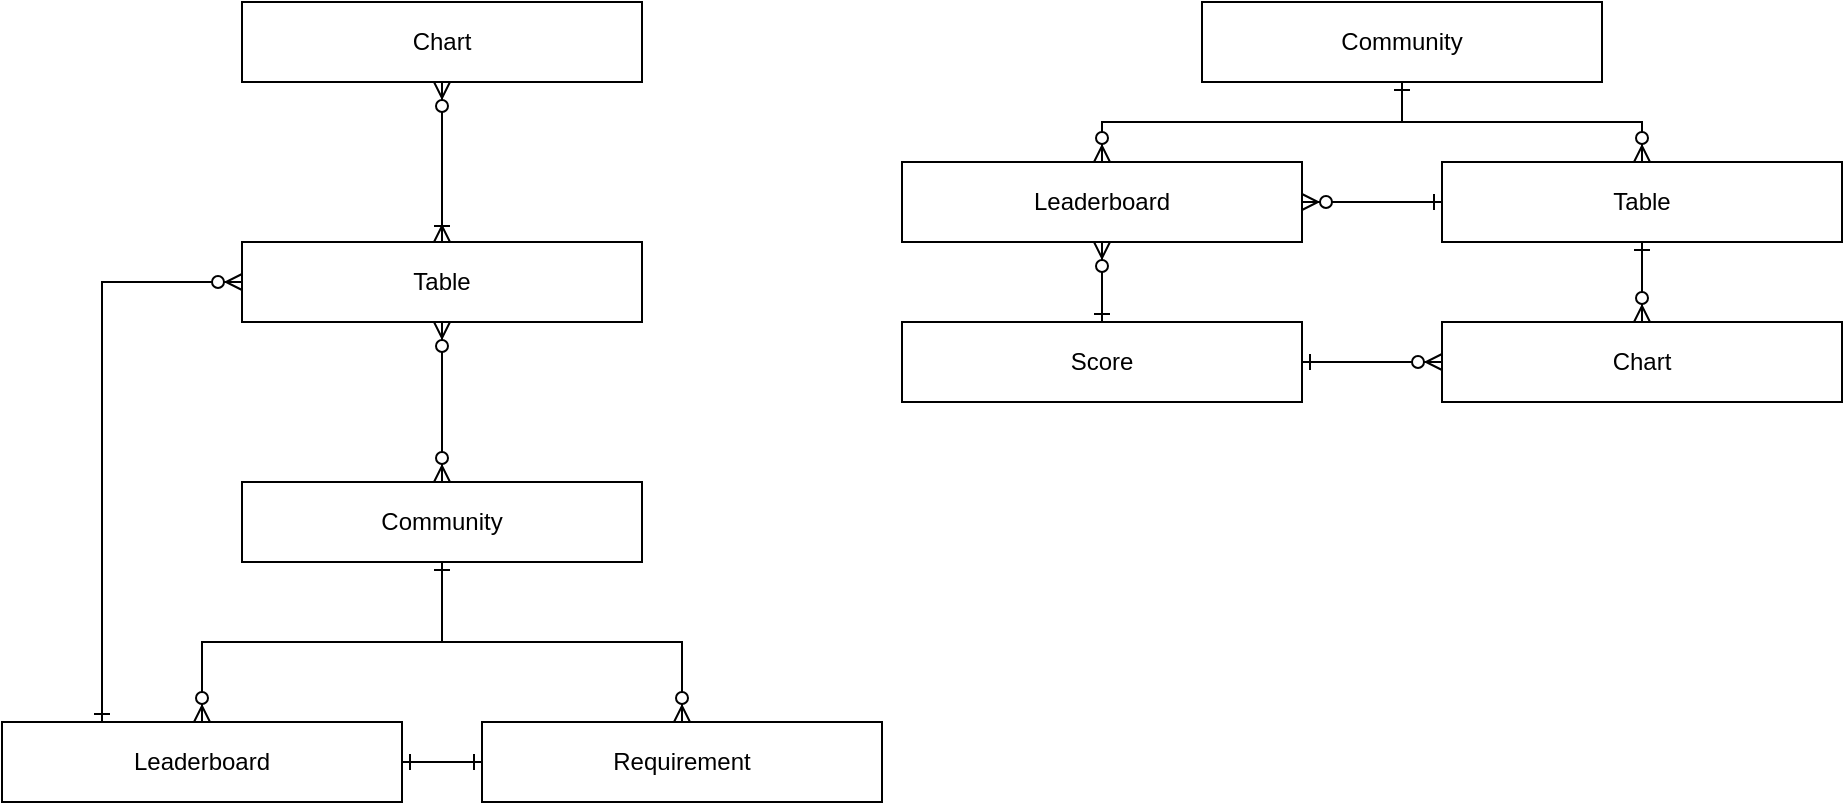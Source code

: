 <mxfile version="14.4.3" type="device"><diagram id="R2lEEEUBdFMjLlhIrx00" name="Page-1"><mxGraphModel dx="981" dy="567" grid="1" gridSize="10" guides="1" tooltips="1" connect="1" arrows="1" fold="1" page="1" pageScale="1" pageWidth="850" pageHeight="1100" math="0" shadow="0" extFonts="Permanent Marker^https://fonts.googleapis.com/css?family=Permanent+Marker"><root><mxCell id="0"/><mxCell id="1" parent="0"/><mxCell id="r45djZmYxYfOuNRa70w1-5" style="edgeStyle=orthogonalEdgeStyle;rounded=0;orthogonalLoop=1;jettySize=auto;html=1;entryX=0.5;entryY=0;entryDx=0;entryDy=0;endArrow=ERoneToMany;endFill=0;startArrow=ERzeroToMany;startFill=1;" edge="1" parent="1" source="r45djZmYxYfOuNRa70w1-1" target="r45djZmYxYfOuNRa70w1-2"><mxGeometry relative="1" as="geometry"/></mxCell><mxCell id="r45djZmYxYfOuNRa70w1-1" value="Chart" style="rounded=0;whiteSpace=wrap;html=1;" vertex="1" parent="1"><mxGeometry x="320" y="160" width="200" height="40" as="geometry"/></mxCell><mxCell id="r45djZmYxYfOuNRa70w1-6" style="edgeStyle=orthogonalEdgeStyle;rounded=0;orthogonalLoop=1;jettySize=auto;html=1;entryX=0.5;entryY=0;entryDx=0;entryDy=0;endArrow=ERzeroToMany;endFill=1;startArrow=ERzeroToMany;startFill=1;" edge="1" parent="1" source="r45djZmYxYfOuNRa70w1-2" target="r45djZmYxYfOuNRa70w1-3"><mxGeometry relative="1" as="geometry"/></mxCell><mxCell id="r45djZmYxYfOuNRa70w1-2" value="Table" style="rounded=0;whiteSpace=wrap;html=1;" vertex="1" parent="1"><mxGeometry x="320" y="280" width="200" height="40" as="geometry"/></mxCell><mxCell id="r45djZmYxYfOuNRa70w1-15" style="edgeStyle=orthogonalEdgeStyle;rounded=0;orthogonalLoop=1;jettySize=auto;html=1;entryX=0.5;entryY=0;entryDx=0;entryDy=0;startArrow=ERone;startFill=0;endArrow=ERzeroToMany;endFill=1;" edge="1" parent="1" source="r45djZmYxYfOuNRa70w1-3" target="r45djZmYxYfOuNRa70w1-10"><mxGeometry relative="1" as="geometry"/></mxCell><mxCell id="r45djZmYxYfOuNRa70w1-17" style="edgeStyle=orthogonalEdgeStyle;rounded=0;orthogonalLoop=1;jettySize=auto;html=1;entryX=0.5;entryY=0;entryDx=0;entryDy=0;startArrow=ERone;startFill=0;endArrow=ERzeroToMany;endFill=1;" edge="1" parent="1" source="r45djZmYxYfOuNRa70w1-3" target="r45djZmYxYfOuNRa70w1-4"><mxGeometry relative="1" as="geometry"/></mxCell><mxCell id="r45djZmYxYfOuNRa70w1-3" value="Community" style="rounded=0;whiteSpace=wrap;html=1;" vertex="1" parent="1"><mxGeometry x="320" y="400" width="200" height="40" as="geometry"/></mxCell><mxCell id="r45djZmYxYfOuNRa70w1-18" style="edgeStyle=orthogonalEdgeStyle;rounded=0;orthogonalLoop=1;jettySize=auto;html=1;entryX=0;entryY=0.5;entryDx=0;entryDy=0;startArrow=ERone;startFill=0;endArrow=ERzeroToMany;endFill=1;" edge="1" parent="1" source="r45djZmYxYfOuNRa70w1-4" target="r45djZmYxYfOuNRa70w1-2"><mxGeometry relative="1" as="geometry"><Array as="points"><mxPoint x="250" y="300"/></Array></mxGeometry></mxCell><mxCell id="r45djZmYxYfOuNRa70w1-4" value="Leaderboard" style="rounded=0;whiteSpace=wrap;html=1;" vertex="1" parent="1"><mxGeometry x="200" y="520" width="200" height="40" as="geometry"/></mxCell><mxCell id="r45djZmYxYfOuNRa70w1-16" style="edgeStyle=orthogonalEdgeStyle;rounded=0;orthogonalLoop=1;jettySize=auto;html=1;entryX=1;entryY=0.5;entryDx=0;entryDy=0;startArrow=ERone;startFill=0;endArrow=ERone;endFill=0;" edge="1" parent="1" source="r45djZmYxYfOuNRa70w1-10" target="r45djZmYxYfOuNRa70w1-4"><mxGeometry relative="1" as="geometry"/></mxCell><mxCell id="r45djZmYxYfOuNRa70w1-10" value="Requirement" style="rounded=0;whiteSpace=wrap;html=1;" vertex="1" parent="1"><mxGeometry x="440" y="520" width="200" height="40" as="geometry"/></mxCell><mxCell id="r45djZmYxYfOuNRa70w1-26" style="edgeStyle=orthogonalEdgeStyle;rounded=0;orthogonalLoop=1;jettySize=auto;html=1;entryX=0.5;entryY=0;entryDx=0;entryDy=0;startArrow=ERone;startFill=0;endArrow=ERzeroToMany;endFill=1;" edge="1" parent="1" source="r45djZmYxYfOuNRa70w1-19" target="r45djZmYxYfOuNRa70w1-22"><mxGeometry relative="1" as="geometry"><mxPoint x="750" y="220.0" as="targetPoint"/><Array as="points"><mxPoint x="900" y="220"/><mxPoint x="750" y="220"/></Array></mxGeometry></mxCell><mxCell id="r45djZmYxYfOuNRa70w1-27" style="edgeStyle=orthogonalEdgeStyle;rounded=0;orthogonalLoop=1;jettySize=auto;html=1;entryX=0.5;entryY=0;entryDx=0;entryDy=0;startArrow=ERone;startFill=0;endArrow=ERzeroToMany;endFill=1;" edge="1" parent="1" source="r45djZmYxYfOuNRa70w1-19" target="r45djZmYxYfOuNRa70w1-20"><mxGeometry relative="1" as="geometry"/></mxCell><mxCell id="r45djZmYxYfOuNRa70w1-19" value="Community" style="rounded=0;whiteSpace=wrap;html=1;" vertex="1" parent="1"><mxGeometry x="800" y="160" width="200" height="40" as="geometry"/></mxCell><mxCell id="r45djZmYxYfOuNRa70w1-24" style="edgeStyle=orthogonalEdgeStyle;rounded=0;orthogonalLoop=1;jettySize=auto;html=1;startArrow=ERone;startFill=0;endArrow=ERzeroToMany;endFill=1;entryX=1;entryY=0.5;entryDx=0;entryDy=0;" edge="1" parent="1" source="r45djZmYxYfOuNRa70w1-20" target="r45djZmYxYfOuNRa70w1-22"><mxGeometry relative="1" as="geometry"><mxPoint x="880" y="240" as="targetPoint"/><Array as="points"/></mxGeometry></mxCell><mxCell id="r45djZmYxYfOuNRa70w1-25" style="edgeStyle=orthogonalEdgeStyle;rounded=0;orthogonalLoop=1;jettySize=auto;html=1;startArrow=ERone;startFill=0;endArrow=ERzeroToMany;endFill=1;" edge="1" parent="1" source="r45djZmYxYfOuNRa70w1-20" target="r45djZmYxYfOuNRa70w1-21"><mxGeometry relative="1" as="geometry"/></mxCell><mxCell id="r45djZmYxYfOuNRa70w1-20" value="Table" style="rounded=0;whiteSpace=wrap;html=1;" vertex="1" parent="1"><mxGeometry x="920" y="240" width="200" height="40" as="geometry"/></mxCell><mxCell id="r45djZmYxYfOuNRa70w1-21" value="Chart" style="rounded=0;whiteSpace=wrap;html=1;" vertex="1" parent="1"><mxGeometry x="920" y="320" width="200" height="40" as="geometry"/></mxCell><mxCell id="r45djZmYxYfOuNRa70w1-22" value="Leaderboard" style="rounded=0;whiteSpace=wrap;html=1;" vertex="1" parent="1"><mxGeometry x="650" y="240" width="200" height="40" as="geometry"/></mxCell><mxCell id="r45djZmYxYfOuNRa70w1-29" style="edgeStyle=orthogonalEdgeStyle;rounded=0;orthogonalLoop=1;jettySize=auto;html=1;startArrow=ERone;startFill=0;endArrow=ERzeroToMany;endFill=1;" edge="1" parent="1" source="r45djZmYxYfOuNRa70w1-28" target="r45djZmYxYfOuNRa70w1-21"><mxGeometry relative="1" as="geometry"/></mxCell><mxCell id="r45djZmYxYfOuNRa70w1-30" style="edgeStyle=orthogonalEdgeStyle;rounded=0;orthogonalLoop=1;jettySize=auto;html=1;entryX=0.5;entryY=1;entryDx=0;entryDy=0;startArrow=ERone;startFill=0;endArrow=ERzeroToMany;endFill=1;" edge="1" parent="1" source="r45djZmYxYfOuNRa70w1-28" target="r45djZmYxYfOuNRa70w1-22"><mxGeometry relative="1" as="geometry"/></mxCell><mxCell id="r45djZmYxYfOuNRa70w1-28" value="Score" style="rounded=0;whiteSpace=wrap;html=1;" vertex="1" parent="1"><mxGeometry x="650" y="320" width="200" height="40" as="geometry"/></mxCell></root></mxGraphModel></diagram></mxfile>